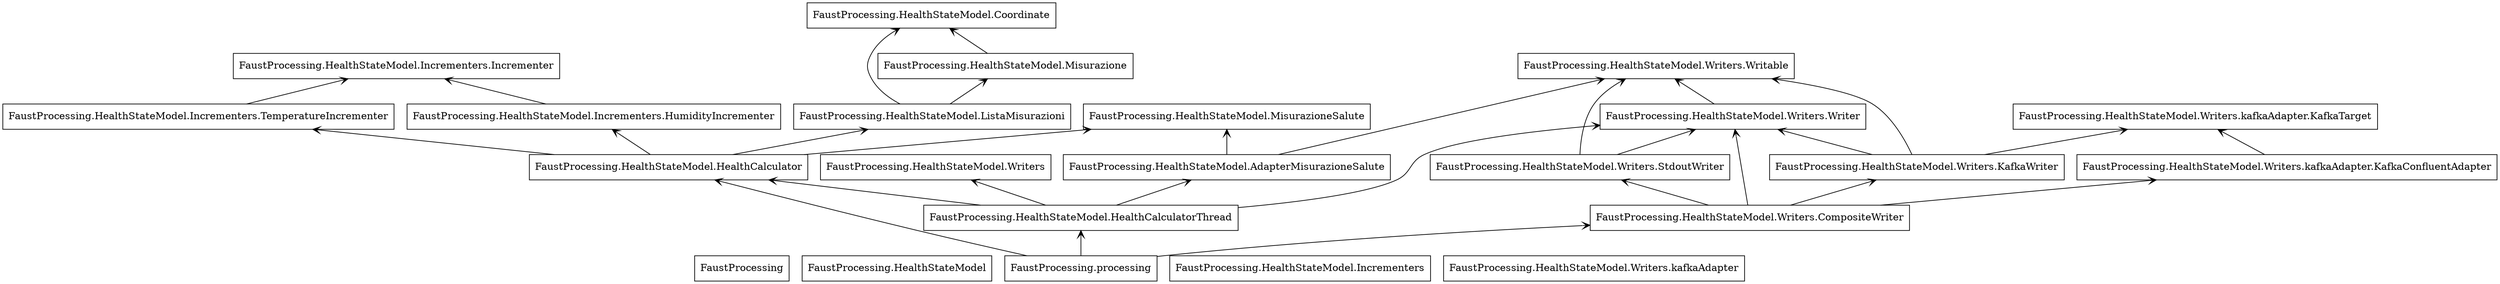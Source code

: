 digraph "packages" {
rankdir=BT
charset="utf-8"
"FaustProcessing" [color="black", label=<FaustProcessing>, shape="box", style="solid"];
"FaustProcessing.HealthStateModel" [color="black", label=<FaustProcessing.HealthStateModel>, shape="box", style="solid"];
"FaustProcessing.HealthStateModel.AdapterMisurazioneSalute" [color="black", label=<FaustProcessing.HealthStateModel.AdapterMisurazioneSalute>, shape="box", style="solid"];
"FaustProcessing.HealthStateModel.Coordinate" [color="black", label=<FaustProcessing.HealthStateModel.Coordinate>, shape="box", style="solid"];
"FaustProcessing.HealthStateModel.HealthCalculator" [color="black", label=<FaustProcessing.HealthStateModel.HealthCalculator>, shape="box", style="solid"];
"FaustProcessing.HealthStateModel.HealthCalculatorThread" [color="black", label=<FaustProcessing.HealthStateModel.HealthCalculatorThread>, shape="box", style="solid"];
"FaustProcessing.HealthStateModel.Incrementers" [color="black", label=<FaustProcessing.HealthStateModel.Incrementers>, shape="box", style="solid"];
"FaustProcessing.HealthStateModel.Incrementers.HumidityIncrementer" [color="black", label=<FaustProcessing.HealthStateModel.Incrementers.HumidityIncrementer>, shape="box", style="solid"];
"FaustProcessing.HealthStateModel.Incrementers.Incrementer" [color="black", label=<FaustProcessing.HealthStateModel.Incrementers.Incrementer>, shape="box", style="solid"];
"FaustProcessing.HealthStateModel.Incrementers.TemperatureIncrementer" [color="black", label=<FaustProcessing.HealthStateModel.Incrementers.TemperatureIncrementer>, shape="box", style="solid"];
"FaustProcessing.HealthStateModel.ListaMisurazioni" [color="black", label=<FaustProcessing.HealthStateModel.ListaMisurazioni>, shape="box", style="solid"];
"FaustProcessing.HealthStateModel.Misurazione" [color="black", label=<FaustProcessing.HealthStateModel.Misurazione>, shape="box", style="solid"];
"FaustProcessing.HealthStateModel.MisurazioneSalute" [color="black", label=<FaustProcessing.HealthStateModel.MisurazioneSalute>, shape="box", style="solid"];
"FaustProcessing.HealthStateModel.Writers" [color="black", label=<FaustProcessing.HealthStateModel.Writers>, shape="box", style="solid"];
"FaustProcessing.HealthStateModel.Writers.CompositeWriter" [color="black", label=<FaustProcessing.HealthStateModel.Writers.CompositeWriter>, shape="box", style="solid"];
"FaustProcessing.HealthStateModel.Writers.KafkaWriter" [color="black", label=<FaustProcessing.HealthStateModel.Writers.KafkaWriter>, shape="box", style="solid"];
"FaustProcessing.HealthStateModel.Writers.StdoutWriter" [color="black", label=<FaustProcessing.HealthStateModel.Writers.StdoutWriter>, shape="box", style="solid"];
"FaustProcessing.HealthStateModel.Writers.Writable" [color="black", label=<FaustProcessing.HealthStateModel.Writers.Writable>, shape="box", style="solid"];
"FaustProcessing.HealthStateModel.Writers.Writer" [color="black", label=<FaustProcessing.HealthStateModel.Writers.Writer>, shape="box", style="solid"];
"FaustProcessing.HealthStateModel.Writers.kafkaAdapter" [color="black", label=<FaustProcessing.HealthStateModel.Writers.kafkaAdapter>, shape="box", style="solid"];
"FaustProcessing.HealthStateModel.Writers.kafkaAdapter.KafkaConfluentAdapter" [color="black", label=<FaustProcessing.HealthStateModel.Writers.kafkaAdapter.KafkaConfluentAdapter>, shape="box", style="solid"];
"FaustProcessing.HealthStateModel.Writers.kafkaAdapter.KafkaTarget" [color="black", label=<FaustProcessing.HealthStateModel.Writers.kafkaAdapter.KafkaTarget>, shape="box", style="solid"];
"FaustProcessing.processing" [color="black", label=<FaustProcessing.processing>, shape="box", style="solid"];
"FaustProcessing.HealthStateModel.AdapterMisurazioneSalute" -> "FaustProcessing.HealthStateModel.MisurazioneSalute" [arrowhead="open", arrowtail="none"];
"FaustProcessing.HealthStateModel.AdapterMisurazioneSalute" -> "FaustProcessing.HealthStateModel.Writers.Writable" [arrowhead="open", arrowtail="none"];
"FaustProcessing.HealthStateModel.HealthCalculator" -> "FaustProcessing.HealthStateModel.Incrementers.HumidityIncrementer" [arrowhead="open", arrowtail="none"];
"FaustProcessing.HealthStateModel.HealthCalculator" -> "FaustProcessing.HealthStateModel.Incrementers.TemperatureIncrementer" [arrowhead="open", arrowtail="none"];
"FaustProcessing.HealthStateModel.HealthCalculator" -> "FaustProcessing.HealthStateModel.ListaMisurazioni" [arrowhead="open", arrowtail="none"];
"FaustProcessing.HealthStateModel.HealthCalculator" -> "FaustProcessing.HealthStateModel.MisurazioneSalute" [arrowhead="open", arrowtail="none"];
"FaustProcessing.HealthStateModel.HealthCalculatorThread" -> "FaustProcessing.HealthStateModel.AdapterMisurazioneSalute" [arrowhead="open", arrowtail="none"];
"FaustProcessing.HealthStateModel.HealthCalculatorThread" -> "FaustProcessing.HealthStateModel.HealthCalculator" [arrowhead="open", arrowtail="none"];
"FaustProcessing.HealthStateModel.HealthCalculatorThread" -> "FaustProcessing.HealthStateModel.Writers" [arrowhead="open", arrowtail="none"];
"FaustProcessing.HealthStateModel.HealthCalculatorThread" -> "FaustProcessing.HealthStateModel.Writers.Writer" [arrowhead="open", arrowtail="none"];
"FaustProcessing.HealthStateModel.Incrementers.HumidityIncrementer" -> "FaustProcessing.HealthStateModel.Incrementers.Incrementer" [arrowhead="open", arrowtail="none"];
"FaustProcessing.HealthStateModel.Incrementers.TemperatureIncrementer" -> "FaustProcessing.HealthStateModel.Incrementers.Incrementer" [arrowhead="open", arrowtail="none"];
"FaustProcessing.HealthStateModel.ListaMisurazioni" -> "FaustProcessing.HealthStateModel.Coordinate" [arrowhead="open", arrowtail="none"];
"FaustProcessing.HealthStateModel.ListaMisurazioni" -> "FaustProcessing.HealthStateModel.Misurazione" [arrowhead="open", arrowtail="none"];
"FaustProcessing.HealthStateModel.Misurazione" -> "FaustProcessing.HealthStateModel.Coordinate" [arrowhead="open", arrowtail="none"];
"FaustProcessing.HealthStateModel.Writers.CompositeWriter" -> "FaustProcessing.HealthStateModel.Writers.KafkaWriter" [arrowhead="open", arrowtail="none"];
"FaustProcessing.HealthStateModel.Writers.CompositeWriter" -> "FaustProcessing.HealthStateModel.Writers.StdoutWriter" [arrowhead="open", arrowtail="none"];
"FaustProcessing.HealthStateModel.Writers.CompositeWriter" -> "FaustProcessing.HealthStateModel.Writers.Writer" [arrowhead="open", arrowtail="none"];
"FaustProcessing.HealthStateModel.Writers.CompositeWriter" -> "FaustProcessing.HealthStateModel.Writers.kafkaAdapter.KafkaConfluentAdapter" [arrowhead="open", arrowtail="none"];
"FaustProcessing.HealthStateModel.Writers.KafkaWriter" -> "FaustProcessing.HealthStateModel.Writers.Writable" [arrowhead="open", arrowtail="none"];
"FaustProcessing.HealthStateModel.Writers.KafkaWriter" -> "FaustProcessing.HealthStateModel.Writers.Writer" [arrowhead="open", arrowtail="none"];
"FaustProcessing.HealthStateModel.Writers.KafkaWriter" -> "FaustProcessing.HealthStateModel.Writers.kafkaAdapter.KafkaTarget" [arrowhead="open", arrowtail="none"];
"FaustProcessing.HealthStateModel.Writers.StdoutWriter" -> "FaustProcessing.HealthStateModel.Writers.Writable" [arrowhead="open", arrowtail="none"];
"FaustProcessing.HealthStateModel.Writers.StdoutWriter" -> "FaustProcessing.HealthStateModel.Writers.Writer" [arrowhead="open", arrowtail="none"];
"FaustProcessing.HealthStateModel.Writers.Writer" -> "FaustProcessing.HealthStateModel.Writers.Writable" [arrowhead="open", arrowtail="none"];
"FaustProcessing.HealthStateModel.Writers.kafkaAdapter.KafkaConfluentAdapter" -> "FaustProcessing.HealthStateModel.Writers.kafkaAdapter.KafkaTarget" [arrowhead="open", arrowtail="none"];
"FaustProcessing.processing" -> "FaustProcessing.HealthStateModel.HealthCalculator" [arrowhead="open", arrowtail="none"];
"FaustProcessing.processing" -> "FaustProcessing.HealthStateModel.HealthCalculatorThread" [arrowhead="open", arrowtail="none"];
"FaustProcessing.processing" -> "FaustProcessing.HealthStateModel.Writers.CompositeWriter" [arrowhead="open", arrowtail="none"];
}
